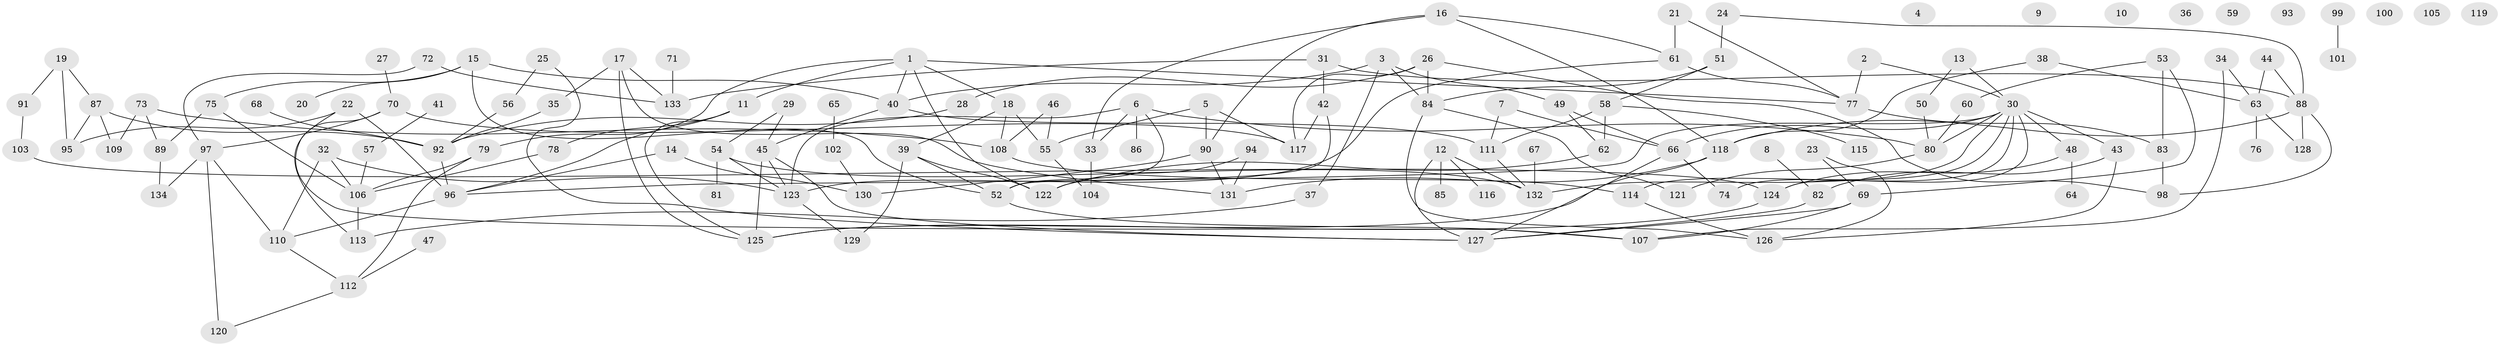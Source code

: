 // Generated by graph-tools (version 1.1) at 2025/00/03/09/25 03:00:54]
// undirected, 134 vertices, 194 edges
graph export_dot {
graph [start="1"]
  node [color=gray90,style=filled];
  1;
  2;
  3;
  4;
  5;
  6;
  7;
  8;
  9;
  10;
  11;
  12;
  13;
  14;
  15;
  16;
  17;
  18;
  19;
  20;
  21;
  22;
  23;
  24;
  25;
  26;
  27;
  28;
  29;
  30;
  31;
  32;
  33;
  34;
  35;
  36;
  37;
  38;
  39;
  40;
  41;
  42;
  43;
  44;
  45;
  46;
  47;
  48;
  49;
  50;
  51;
  52;
  53;
  54;
  55;
  56;
  57;
  58;
  59;
  60;
  61;
  62;
  63;
  64;
  65;
  66;
  67;
  68;
  69;
  70;
  71;
  72;
  73;
  74;
  75;
  76;
  77;
  78;
  79;
  80;
  81;
  82;
  83;
  84;
  85;
  86;
  87;
  88;
  89;
  90;
  91;
  92;
  93;
  94;
  95;
  96;
  97;
  98;
  99;
  100;
  101;
  102;
  103;
  104;
  105;
  106;
  107;
  108;
  109;
  110;
  111;
  112;
  113;
  114;
  115;
  116;
  117;
  118;
  119;
  120;
  121;
  122;
  123;
  124;
  125;
  126;
  127;
  128;
  129;
  130;
  131;
  132;
  133;
  134;
  1 -- 11;
  1 -- 18;
  1 -- 40;
  1 -- 77;
  1 -- 79;
  1 -- 122;
  2 -- 30;
  2 -- 77;
  3 -- 37;
  3 -- 40;
  3 -- 49;
  3 -- 84;
  5 -- 55;
  5 -- 90;
  5 -- 117;
  6 -- 33;
  6 -- 52;
  6 -- 80;
  6 -- 86;
  6 -- 123;
  7 -- 66;
  7 -- 111;
  8 -- 82;
  11 -- 78;
  11 -- 96;
  11 -- 125;
  12 -- 85;
  12 -- 116;
  12 -- 127;
  12 -- 132;
  13 -- 30;
  13 -- 50;
  14 -- 96;
  14 -- 130;
  15 -- 20;
  15 -- 40;
  15 -- 52;
  15 -- 75;
  16 -- 33;
  16 -- 61;
  16 -- 90;
  16 -- 118;
  17 -- 35;
  17 -- 125;
  17 -- 131;
  17 -- 133;
  18 -- 39;
  18 -- 55;
  18 -- 108;
  19 -- 87;
  19 -- 91;
  19 -- 95;
  21 -- 61;
  21 -- 77;
  22 -- 95;
  22 -- 96;
  22 -- 107;
  23 -- 69;
  23 -- 126;
  24 -- 51;
  24 -- 88;
  25 -- 56;
  25 -- 127;
  26 -- 28;
  26 -- 84;
  26 -- 98;
  26 -- 117;
  27 -- 70;
  28 -- 92;
  29 -- 45;
  29 -- 54;
  30 -- 43;
  30 -- 48;
  30 -- 66;
  30 -- 74;
  30 -- 80;
  30 -- 96;
  30 -- 114;
  30 -- 124;
  30 -- 132;
  31 -- 42;
  31 -- 88;
  31 -- 133;
  32 -- 106;
  32 -- 110;
  32 -- 123;
  33 -- 104;
  34 -- 63;
  34 -- 107;
  35 -- 92;
  37 -- 113;
  38 -- 63;
  38 -- 118;
  39 -- 52;
  39 -- 122;
  39 -- 129;
  40 -- 45;
  40 -- 111;
  41 -- 57;
  42 -- 52;
  42 -- 117;
  43 -- 82;
  43 -- 126;
  44 -- 63;
  44 -- 88;
  45 -- 123;
  45 -- 125;
  45 -- 127;
  46 -- 55;
  46 -- 108;
  47 -- 112;
  48 -- 64;
  48 -- 124;
  49 -- 62;
  49 -- 66;
  50 -- 80;
  51 -- 58;
  51 -- 84;
  52 -- 107;
  53 -- 60;
  53 -- 69;
  53 -- 83;
  54 -- 81;
  54 -- 123;
  54 -- 132;
  55 -- 104;
  56 -- 92;
  57 -- 106;
  58 -- 62;
  58 -- 111;
  58 -- 115;
  60 -- 80;
  61 -- 77;
  61 -- 123;
  62 -- 122;
  63 -- 76;
  63 -- 128;
  65 -- 102;
  66 -- 74;
  66 -- 127;
  67 -- 132;
  68 -- 92;
  69 -- 107;
  69 -- 127;
  70 -- 97;
  70 -- 113;
  70 -- 117;
  71 -- 133;
  72 -- 97;
  72 -- 133;
  73 -- 89;
  73 -- 108;
  73 -- 109;
  75 -- 89;
  75 -- 106;
  77 -- 83;
  78 -- 106;
  79 -- 106;
  79 -- 112;
  80 -- 121;
  82 -- 127;
  83 -- 98;
  84 -- 121;
  84 -- 126;
  87 -- 92;
  87 -- 95;
  87 -- 109;
  88 -- 98;
  88 -- 118;
  88 -- 128;
  89 -- 134;
  90 -- 130;
  90 -- 131;
  91 -- 103;
  92 -- 96;
  94 -- 122;
  94 -- 131;
  96 -- 110;
  97 -- 110;
  97 -- 120;
  97 -- 134;
  99 -- 101;
  102 -- 130;
  103 -- 124;
  106 -- 113;
  108 -- 114;
  110 -- 112;
  111 -- 132;
  112 -- 120;
  114 -- 126;
  118 -- 125;
  118 -- 131;
  123 -- 129;
  124 -- 125;
}
